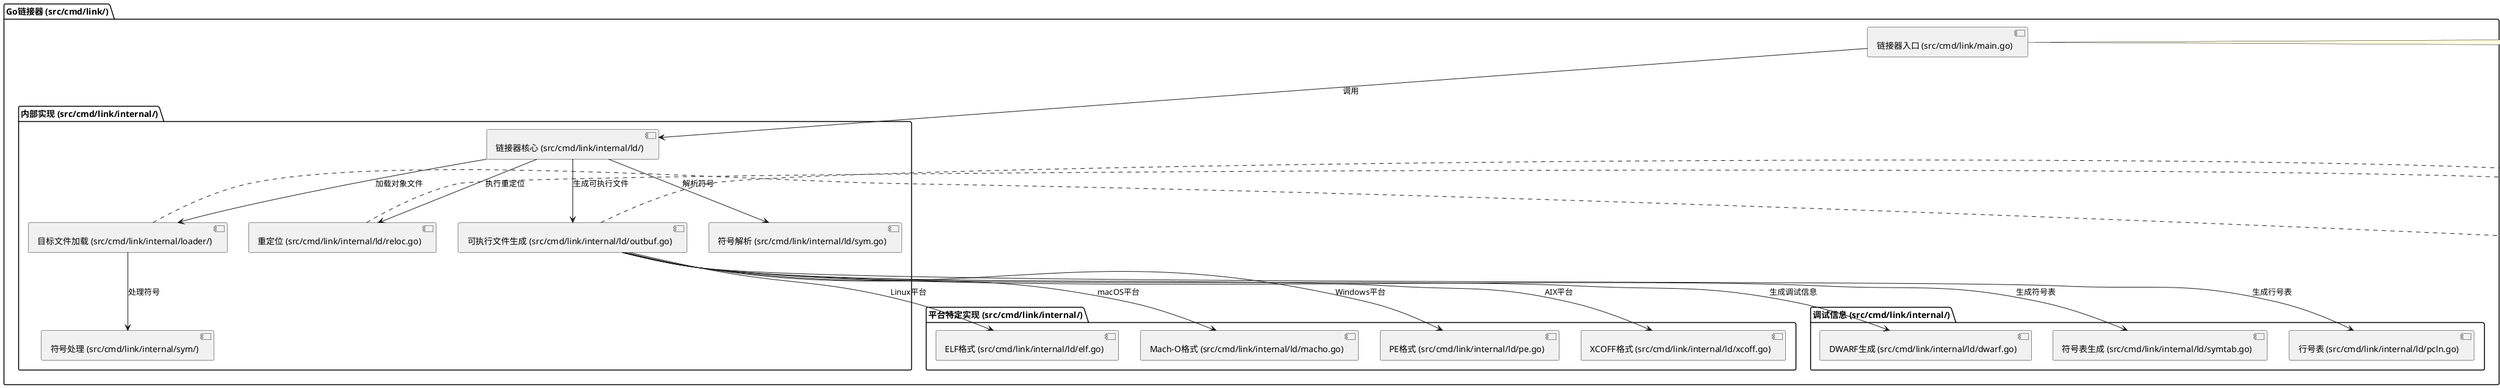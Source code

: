 @startuml Go链接器实现架构

package "Go链接器 (src/cmd/link/)" {
  [链接器入口 (src/cmd/link/main.go)] as LinkMain
  
  package "内部实现 (src/cmd/link/internal/)" {
    [链接器核心 (src/cmd/link/internal/ld/)] as LdCore
    [符号处理 (src/cmd/link/internal/sym/)] as SymProc
    [目标文件加载 (src/cmd/link/internal/loader/)] as ObjLoader
    [可执行文件生成 (src/cmd/link/internal/ld/outbuf.go)] as ExeGen
    [重定位 (src/cmd/link/internal/ld/reloc.go)] as Reloc
    [符号解析 (src/cmd/link/internal/ld/sym.go)] as SymResolve
  }
  
  package "平台特定实现 (src/cmd/link/internal/)" {
    [ELF格式 (src/cmd/link/internal/ld/elf.go)] as ELF
    [Mach-O格式 (src/cmd/link/internal/ld/macho.go)] as MachO
    [PE格式 (src/cmd/link/internal/ld/pe.go)] as PE
    [XCOFF格式 (src/cmd/link/internal/ld/xcoff.go)] as XCOFF
  }
  
  package "调试信息 (src/cmd/link/internal/)" {
    [DWARF生成 (src/cmd/link/internal/ld/dwarf.go)] as Dwarf
    [符号表生成 (src/cmd/link/internal/ld/symtab.go)] as SymTab
    [行号表 (src/cmd/link/internal/ld/pcln.go)] as LineTab
  }
}

' 链接器流程
LinkMain --> LdCore : 调用
LdCore --> ObjLoader : 加载对象文件
ObjLoader --> SymProc : 处理符号
LdCore --> SymResolve : 解析符号
LdCore --> Reloc : 执行重定位
LdCore --> ExeGen : 生成可执行文件

' 平台特定关系
ExeGen --> ELF : Linux平台
ExeGen --> MachO : macOS平台
ExeGen --> PE : Windows平台
ExeGen --> XCOFF : AIX平台

' 调试信息关系
ExeGen --> Dwarf : 生成调试信息
ExeGen --> SymTab : 生成符号表
ExeGen --> LineTab : 生成行号表

note right of LinkMain
  链接器入口:
  1. 解析命令行参数
  2. 设置链接目标
  3. 启动链接流程
end note

note right of ObjLoader
  目标文件加载:
  - 解析目标文件格式
  - 加载符号信息
  - 加载重定位信息
  - 加载调试信息
end note

note right of Reloc
  重定位处理:
  - 符号地址解析
  - 代码修补
  - 外部符号链接
end note

note right of ExeGen
  可执行文件生成:
  - 段布局计算
  - 代码段生成
  - 数据段生成
  - 头部信息生成
end note

@enduml